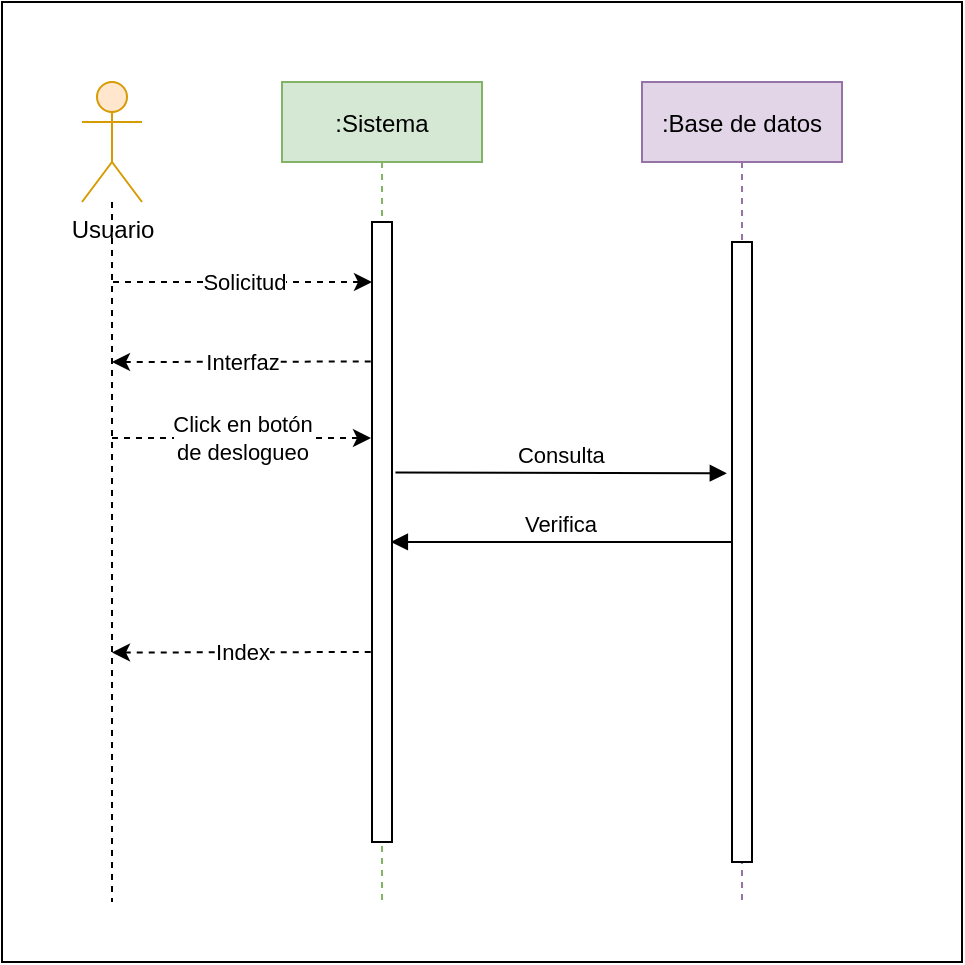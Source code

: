 <mxfile version="20.3.0" type="device"><diagram id="kgpKYQtTHZ0yAKxKKP6v" name="Page-1"><mxGraphModel dx="1422" dy="857" grid="1" gridSize="10" guides="1" tooltips="1" connect="1" arrows="1" fold="1" page="1" pageScale="1" pageWidth="850" pageHeight="1100" math="0" shadow="0"><root><mxCell id="0"/><mxCell id="1" parent="0"/><mxCell id="Z4jyMnhq4jSfy_TbqeRF-1" value="" style="rounded=0;whiteSpace=wrap;html=1;" vertex="1" parent="1"><mxGeometry x="120" y="80" width="480" height="480" as="geometry"/></mxCell><mxCell id="Z4jyMnhq4jSfy_TbqeRF-2" value=":Sistema" style="shape=umlLifeline;perimeter=lifelinePerimeter;container=1;collapsible=0;recursiveResize=0;rounded=0;shadow=0;strokeWidth=1;fillColor=#d5e8d4;strokeColor=#82b366;" vertex="1" parent="1"><mxGeometry x="260" y="120" width="100" height="410" as="geometry"/></mxCell><mxCell id="Z4jyMnhq4jSfy_TbqeRF-3" value="" style="points=[];perimeter=orthogonalPerimeter;rounded=0;shadow=0;strokeWidth=1;" vertex="1" parent="Z4jyMnhq4jSfy_TbqeRF-2"><mxGeometry x="45" y="70" width="10" height="310" as="geometry"/></mxCell><mxCell id="Z4jyMnhq4jSfy_TbqeRF-4" value="I" style="endArrow=none;html=1;rounded=0;dashed=1;startArrow=classic;startFill=1;endFill=0;entryX=0.029;entryY=0.225;entryDx=0;entryDy=0;entryPerimeter=0;" edge="1" parent="Z4jyMnhq4jSfy_TbqeRF-2" target="Z4jyMnhq4jSfy_TbqeRF-3"><mxGeometry relative="1" as="geometry"><mxPoint x="-85" y="140" as="sourcePoint"/><mxPoint x="10" y="140" as="targetPoint"/></mxGeometry></mxCell><mxCell id="Z4jyMnhq4jSfy_TbqeRF-5" value="Interfaz" style="edgeLabel;resizable=0;html=1;align=center;verticalAlign=middle;" connectable="0" vertex="1" parent="Z4jyMnhq4jSfy_TbqeRF-4"><mxGeometry relative="1" as="geometry"/></mxCell><mxCell id="Z4jyMnhq4jSfy_TbqeRF-6" value="" style="endArrow=classic;html=1;rounded=0;dashed=1;" edge="1" parent="Z4jyMnhq4jSfy_TbqeRF-2"><mxGeometry relative="1" as="geometry"><mxPoint x="-85" y="178" as="sourcePoint"/><mxPoint x="44.5" y="178" as="targetPoint"/><Array as="points"><mxPoint x="-65" y="178"/></Array></mxGeometry></mxCell><mxCell id="Z4jyMnhq4jSfy_TbqeRF-7" value="Click en botón&lt;br&gt;de deslogueo" style="edgeLabel;resizable=0;html=1;align=center;verticalAlign=middle;" connectable="0" vertex="1" parent="Z4jyMnhq4jSfy_TbqeRF-6"><mxGeometry relative="1" as="geometry"/></mxCell><mxCell id="Z4jyMnhq4jSfy_TbqeRF-12" value=":Base de datos" style="shape=umlLifeline;perimeter=lifelinePerimeter;container=1;collapsible=0;recursiveResize=0;rounded=0;shadow=0;strokeWidth=1;fillColor=#e1d5e7;strokeColor=#9673a6;" vertex="1" parent="1"><mxGeometry x="440" y="120" width="100" height="410" as="geometry"/></mxCell><mxCell id="Z4jyMnhq4jSfy_TbqeRF-13" value="" style="points=[];perimeter=orthogonalPerimeter;rounded=0;shadow=0;strokeWidth=1;" vertex="1" parent="Z4jyMnhq4jSfy_TbqeRF-12"><mxGeometry x="45" y="80" width="10" height="310" as="geometry"/></mxCell><mxCell id="Z4jyMnhq4jSfy_TbqeRF-14" value="Consulta" style="verticalAlign=bottom;endArrow=block;shadow=0;strokeWidth=1;exitX=1.171;exitY=0.404;exitDx=0;exitDy=0;exitPerimeter=0;entryX=-0.257;entryY=0.373;entryDx=0;entryDy=0;entryPerimeter=0;" edge="1" parent="1" source="Z4jyMnhq4jSfy_TbqeRF-3" target="Z4jyMnhq4jSfy_TbqeRF-13"><mxGeometry relative="1" as="geometry"><mxPoint x="415" y="200" as="sourcePoint"/><mxPoint x="470" y="275" as="targetPoint"/><Array as="points"/></mxGeometry></mxCell><mxCell id="Z4jyMnhq4jSfy_TbqeRF-15" value="Verifica" style="verticalAlign=bottom;endArrow=block;shadow=0;strokeWidth=1;entryX=0.943;entryY=0.516;entryDx=0;entryDy=0;entryPerimeter=0;" edge="1" parent="1" source="Z4jyMnhq4jSfy_TbqeRF-13" target="Z4jyMnhq4jSfy_TbqeRF-3"><mxGeometry relative="1" as="geometry"><mxPoint x="380" y="240" as="sourcePoint"/><mxPoint x="320" y="350" as="targetPoint"/><Array as="points"><mxPoint x="360" y="350"/><mxPoint x="340" y="350"/></Array></mxGeometry></mxCell><mxCell id="Z4jyMnhq4jSfy_TbqeRF-16" style="edgeStyle=orthogonalEdgeStyle;rounded=0;orthogonalLoop=1;jettySize=auto;html=1;dashed=1;endArrow=none;endFill=0;" edge="1" parent="1" source="Z4jyMnhq4jSfy_TbqeRF-17"><mxGeometry relative="1" as="geometry"><mxPoint x="175" y="530" as="targetPoint"/></mxGeometry></mxCell><mxCell id="Z4jyMnhq4jSfy_TbqeRF-17" value="Usuario" style="shape=umlActor;verticalLabelPosition=bottom;verticalAlign=top;html=1;fillColor=#ffe6cc;strokeColor=#d79b00;" vertex="1" parent="1"><mxGeometry x="160" y="120" width="30" height="60" as="geometry"/></mxCell><mxCell id="Z4jyMnhq4jSfy_TbqeRF-18" value="" style="endArrow=classic;html=1;rounded=0;dashed=1;" edge="1" parent="1"><mxGeometry relative="1" as="geometry"><mxPoint x="175.5" y="220" as="sourcePoint"/><mxPoint x="305" y="220" as="targetPoint"/><Array as="points"><mxPoint x="195.5" y="220"/></Array></mxGeometry></mxCell><mxCell id="Z4jyMnhq4jSfy_TbqeRF-19" value="Solicitud" style="edgeLabel;resizable=0;html=1;align=center;verticalAlign=middle;" connectable="0" vertex="1" parent="Z4jyMnhq4jSfy_TbqeRF-18"><mxGeometry relative="1" as="geometry"/></mxCell><mxCell id="Z4jyMnhq4jSfy_TbqeRF-22" value="I" style="endArrow=none;html=1;rounded=0;dashed=1;startArrow=classic;startFill=1;endFill=0;entryX=0.029;entryY=0.225;entryDx=0;entryDy=0;entryPerimeter=0;" edge="1" parent="1"><mxGeometry relative="1" as="geometry"><mxPoint x="175" y="405.25" as="sourcePoint"/><mxPoint x="305.29" y="405" as="targetPoint"/></mxGeometry></mxCell><mxCell id="Z4jyMnhq4jSfy_TbqeRF-23" value="Index" style="edgeLabel;resizable=0;html=1;align=center;verticalAlign=middle;" connectable="0" vertex="1" parent="Z4jyMnhq4jSfy_TbqeRF-22"><mxGeometry relative="1" as="geometry"/></mxCell></root></mxGraphModel></diagram></mxfile>